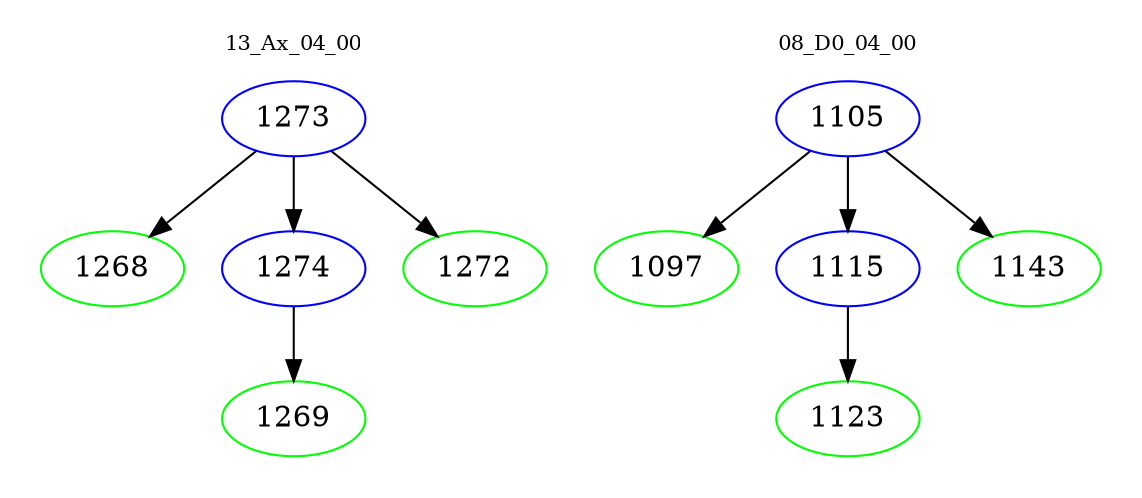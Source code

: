 digraph{
subgraph cluster_0 {
color = white
label = "13_Ax_04_00";
fontsize=10;
T0_1273 [label="1273", color="blue"]
T0_1273 -> T0_1268 [color="black"]
T0_1268 [label="1268", color="green"]
T0_1273 -> T0_1274 [color="black"]
T0_1274 [label="1274", color="blue"]
T0_1274 -> T0_1269 [color="black"]
T0_1269 [label="1269", color="green"]
T0_1273 -> T0_1272 [color="black"]
T0_1272 [label="1272", color="green"]
}
subgraph cluster_1 {
color = white
label = "08_D0_04_00";
fontsize=10;
T1_1105 [label="1105", color="blue"]
T1_1105 -> T1_1097 [color="black"]
T1_1097 [label="1097", color="green"]
T1_1105 -> T1_1115 [color="black"]
T1_1115 [label="1115", color="blue"]
T1_1115 -> T1_1123 [color="black"]
T1_1123 [label="1123", color="green"]
T1_1105 -> T1_1143 [color="black"]
T1_1143 [label="1143", color="green"]
}
}
